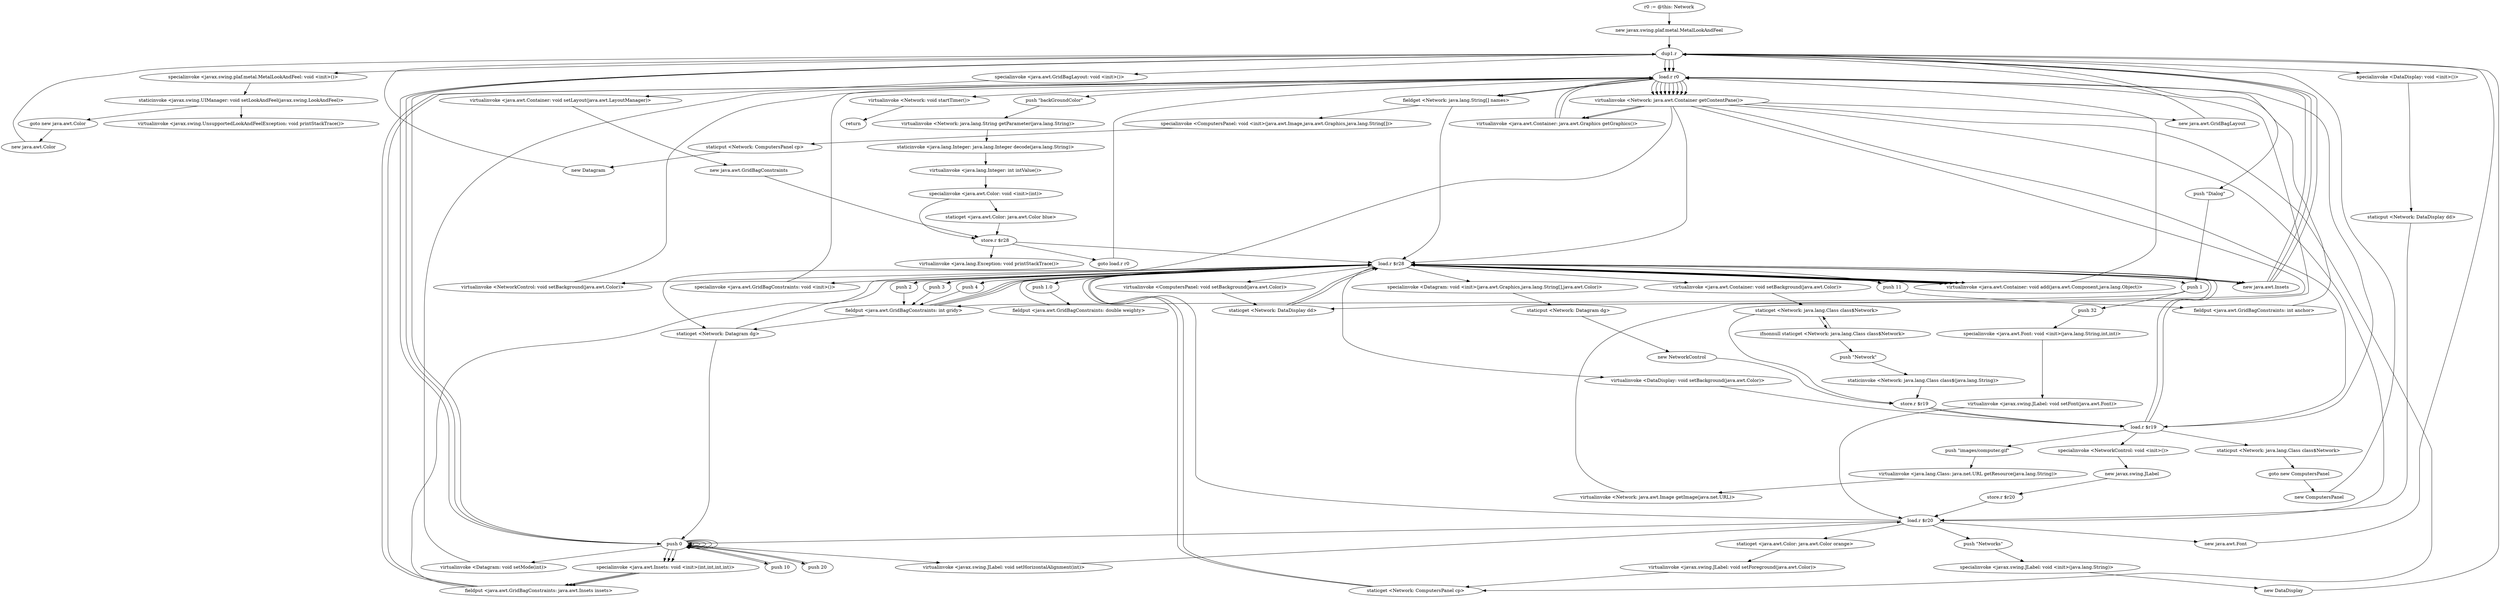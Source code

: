 digraph "" {
    "r0 := @this: Network"
    "new javax.swing.plaf.metal.MetalLookAndFeel"
    "r0 := @this: Network"->"new javax.swing.plaf.metal.MetalLookAndFeel";
    "dup1.r"
    "new javax.swing.plaf.metal.MetalLookAndFeel"->"dup1.r";
    "specialinvoke <javax.swing.plaf.metal.MetalLookAndFeel: void <init>()>"
    "dup1.r"->"specialinvoke <javax.swing.plaf.metal.MetalLookAndFeel: void <init>()>";
    "staticinvoke <javax.swing.UIManager: void setLookAndFeel(javax.swing.LookAndFeel)>"
    "specialinvoke <javax.swing.plaf.metal.MetalLookAndFeel: void <init>()>"->"staticinvoke <javax.swing.UIManager: void setLookAndFeel(javax.swing.LookAndFeel)>";
    "goto new java.awt.Color"
    "staticinvoke <javax.swing.UIManager: void setLookAndFeel(javax.swing.LookAndFeel)>"->"goto new java.awt.Color";
    "new java.awt.Color"
    "goto new java.awt.Color"->"new java.awt.Color";
    "new java.awt.Color"->"dup1.r";
    "load.r r0"
    "dup1.r"->"load.r r0";
    "push \"backGroundColor\""
    "load.r r0"->"push \"backGroundColor\"";
    "virtualinvoke <Network: java.lang.String getParameter(java.lang.String)>"
    "push \"backGroundColor\""->"virtualinvoke <Network: java.lang.String getParameter(java.lang.String)>";
    "staticinvoke <java.lang.Integer: java.lang.Integer decode(java.lang.String)>"
    "virtualinvoke <Network: java.lang.String getParameter(java.lang.String)>"->"staticinvoke <java.lang.Integer: java.lang.Integer decode(java.lang.String)>";
    "virtualinvoke <java.lang.Integer: int intValue()>"
    "staticinvoke <java.lang.Integer: java.lang.Integer decode(java.lang.String)>"->"virtualinvoke <java.lang.Integer: int intValue()>";
    "specialinvoke <java.awt.Color: void <init>(int)>"
    "virtualinvoke <java.lang.Integer: int intValue()>"->"specialinvoke <java.awt.Color: void <init>(int)>";
    "store.r $r28"
    "specialinvoke <java.awt.Color: void <init>(int)>"->"store.r $r28";
    "goto load.r r0"
    "store.r $r28"->"goto load.r r0";
    "goto load.r r0"->"load.r r0";
    "virtualinvoke <Network: java.awt.Container getContentPane()>"
    "load.r r0"->"virtualinvoke <Network: java.awt.Container getContentPane()>";
    "load.r $r28"
    "virtualinvoke <Network: java.awt.Container getContentPane()>"->"load.r $r28";
    "virtualinvoke <java.awt.Container: void setBackground(java.awt.Color)>"
    "load.r $r28"->"virtualinvoke <java.awt.Container: void setBackground(java.awt.Color)>";
    "staticget <Network: java.lang.Class class$Network>"
    "virtualinvoke <java.awt.Container: void setBackground(java.awt.Color)>"->"staticget <Network: java.lang.Class class$Network>";
    "ifnonnull staticget <Network: java.lang.Class class$Network>"
    "staticget <Network: java.lang.Class class$Network>"->"ifnonnull staticget <Network: java.lang.Class class$Network>";
    "push \"Network\""
    "ifnonnull staticget <Network: java.lang.Class class$Network>"->"push \"Network\"";
    "staticinvoke <Network: java.lang.Class class$(java.lang.String)>"
    "push \"Network\""->"staticinvoke <Network: java.lang.Class class$(java.lang.String)>";
    "store.r $r19"
    "staticinvoke <Network: java.lang.Class class$(java.lang.String)>"->"store.r $r19";
    "load.r $r19"
    "store.r $r19"->"load.r $r19";
    "staticput <Network: java.lang.Class class$Network>"
    "load.r $r19"->"staticput <Network: java.lang.Class class$Network>";
    "goto new ComputersPanel"
    "staticput <Network: java.lang.Class class$Network>"->"goto new ComputersPanel";
    "new ComputersPanel"
    "goto new ComputersPanel"->"new ComputersPanel";
    "new ComputersPanel"->"dup1.r";
    "dup1.r"->"load.r r0";
    "load.r r0"->"load.r $r19";
    "push \"images/computer.gif\""
    "load.r $r19"->"push \"images/computer.gif\"";
    "virtualinvoke <java.lang.Class: java.net.URL getResource(java.lang.String)>"
    "push \"images/computer.gif\""->"virtualinvoke <java.lang.Class: java.net.URL getResource(java.lang.String)>";
    "virtualinvoke <Network: java.awt.Image getImage(java.net.URL)>"
    "virtualinvoke <java.lang.Class: java.net.URL getResource(java.lang.String)>"->"virtualinvoke <Network: java.awt.Image getImage(java.net.URL)>";
    "virtualinvoke <Network: java.awt.Image getImage(java.net.URL)>"->"load.r r0";
    "load.r r0"->"virtualinvoke <Network: java.awt.Container getContentPane()>";
    "virtualinvoke <java.awt.Container: java.awt.Graphics getGraphics()>"
    "virtualinvoke <Network: java.awt.Container getContentPane()>"->"virtualinvoke <java.awt.Container: java.awt.Graphics getGraphics()>";
    "virtualinvoke <java.awt.Container: java.awt.Graphics getGraphics()>"->"load.r r0";
    "fieldget <Network: java.lang.String[] names>"
    "load.r r0"->"fieldget <Network: java.lang.String[] names>";
    "specialinvoke <ComputersPanel: void <init>(java.awt.Image,java.awt.Graphics,java.lang.String[])>"
    "fieldget <Network: java.lang.String[] names>"->"specialinvoke <ComputersPanel: void <init>(java.awt.Image,java.awt.Graphics,java.lang.String[])>";
    "staticput <Network: ComputersPanel cp>"
    "specialinvoke <ComputersPanel: void <init>(java.awt.Image,java.awt.Graphics,java.lang.String[])>"->"staticput <Network: ComputersPanel cp>";
    "new Datagram"
    "staticput <Network: ComputersPanel cp>"->"new Datagram";
    "new Datagram"->"dup1.r";
    "dup1.r"->"load.r r0";
    "load.r r0"->"virtualinvoke <Network: java.awt.Container getContentPane()>";
    "virtualinvoke <Network: java.awt.Container getContentPane()>"->"virtualinvoke <java.awt.Container: java.awt.Graphics getGraphics()>";
    "virtualinvoke <java.awt.Container: java.awt.Graphics getGraphics()>"->"load.r r0";
    "load.r r0"->"fieldget <Network: java.lang.String[] names>";
    "fieldget <Network: java.lang.String[] names>"->"load.r $r28";
    "specialinvoke <Datagram: void <init>(java.awt.Graphics,java.lang.String[],java.awt.Color)>"
    "load.r $r28"->"specialinvoke <Datagram: void <init>(java.awt.Graphics,java.lang.String[],java.awt.Color)>";
    "staticput <Network: Datagram dg>"
    "specialinvoke <Datagram: void <init>(java.awt.Graphics,java.lang.String[],java.awt.Color)>"->"staticput <Network: Datagram dg>";
    "new NetworkControl"
    "staticput <Network: Datagram dg>"->"new NetworkControl";
    "new NetworkControl"->"store.r $r19";
    "store.r $r19"->"load.r $r19";
    "specialinvoke <NetworkControl: void <init>()>"
    "load.r $r19"->"specialinvoke <NetworkControl: void <init>()>";
    "new javax.swing.JLabel"
    "specialinvoke <NetworkControl: void <init>()>"->"new javax.swing.JLabel";
    "store.r $r20"
    "new javax.swing.JLabel"->"store.r $r20";
    "load.r $r20"
    "store.r $r20"->"load.r $r20";
    "push \"Networks\""
    "load.r $r20"->"push \"Networks\"";
    "specialinvoke <javax.swing.JLabel: void <init>(java.lang.String)>"
    "push \"Networks\""->"specialinvoke <javax.swing.JLabel: void <init>(java.lang.String)>";
    "new DataDisplay"
    "specialinvoke <javax.swing.JLabel: void <init>(java.lang.String)>"->"new DataDisplay";
    "new DataDisplay"->"dup1.r";
    "specialinvoke <DataDisplay: void <init>()>"
    "dup1.r"->"specialinvoke <DataDisplay: void <init>()>";
    "staticput <Network: DataDisplay dd>"
    "specialinvoke <DataDisplay: void <init>()>"->"staticput <Network: DataDisplay dd>";
    "staticput <Network: DataDisplay dd>"->"load.r $r20";
    "push 0"
    "load.r $r20"->"push 0";
    "virtualinvoke <javax.swing.JLabel: void setHorizontalAlignment(int)>"
    "push 0"->"virtualinvoke <javax.swing.JLabel: void setHorizontalAlignment(int)>";
    "virtualinvoke <javax.swing.JLabel: void setHorizontalAlignment(int)>"->"load.r $r20";
    "new java.awt.Font"
    "load.r $r20"->"new java.awt.Font";
    "new java.awt.Font"->"dup1.r";
    "push \"Dialog\""
    "dup1.r"->"push \"Dialog\"";
    "push 1"
    "push \"Dialog\""->"push 1";
    "push 32"
    "push 1"->"push 32";
    "specialinvoke <java.awt.Font: void <init>(java.lang.String,int,int)>"
    "push 32"->"specialinvoke <java.awt.Font: void <init>(java.lang.String,int,int)>";
    "virtualinvoke <javax.swing.JLabel: void setFont(java.awt.Font)>"
    "specialinvoke <java.awt.Font: void <init>(java.lang.String,int,int)>"->"virtualinvoke <javax.swing.JLabel: void setFont(java.awt.Font)>";
    "virtualinvoke <javax.swing.JLabel: void setFont(java.awt.Font)>"->"load.r $r20";
    "staticget <java.awt.Color: java.awt.Color orange>"
    "load.r $r20"->"staticget <java.awt.Color: java.awt.Color orange>";
    "virtualinvoke <javax.swing.JLabel: void setForeground(java.awt.Color)>"
    "staticget <java.awt.Color: java.awt.Color orange>"->"virtualinvoke <javax.swing.JLabel: void setForeground(java.awt.Color)>";
    "staticget <Network: ComputersPanel cp>"
    "virtualinvoke <javax.swing.JLabel: void setForeground(java.awt.Color)>"->"staticget <Network: ComputersPanel cp>";
    "staticget <Network: ComputersPanel cp>"->"load.r $r28";
    "virtualinvoke <ComputersPanel: void setBackground(java.awt.Color)>"
    "load.r $r28"->"virtualinvoke <ComputersPanel: void setBackground(java.awt.Color)>";
    "staticget <Network: DataDisplay dd>"
    "virtualinvoke <ComputersPanel: void setBackground(java.awt.Color)>"->"staticget <Network: DataDisplay dd>";
    "staticget <Network: DataDisplay dd>"->"load.r $r28";
    "virtualinvoke <DataDisplay: void setBackground(java.awt.Color)>"
    "load.r $r28"->"virtualinvoke <DataDisplay: void setBackground(java.awt.Color)>";
    "virtualinvoke <DataDisplay: void setBackground(java.awt.Color)>"->"load.r $r19";
    "load.r $r19"->"load.r $r28";
    "virtualinvoke <NetworkControl: void setBackground(java.awt.Color)>"
    "load.r $r28"->"virtualinvoke <NetworkControl: void setBackground(java.awt.Color)>";
    "virtualinvoke <NetworkControl: void setBackground(java.awt.Color)>"->"load.r r0";
    "load.r r0"->"virtualinvoke <Network: java.awt.Container getContentPane()>";
    "new java.awt.GridBagLayout"
    "virtualinvoke <Network: java.awt.Container getContentPane()>"->"new java.awt.GridBagLayout";
    "new java.awt.GridBagLayout"->"dup1.r";
    "specialinvoke <java.awt.GridBagLayout: void <init>()>"
    "dup1.r"->"specialinvoke <java.awt.GridBagLayout: void <init>()>";
    "virtualinvoke <java.awt.Container: void setLayout(java.awt.LayoutManager)>"
    "specialinvoke <java.awt.GridBagLayout: void <init>()>"->"virtualinvoke <java.awt.Container: void setLayout(java.awt.LayoutManager)>";
    "new java.awt.GridBagConstraints"
    "virtualinvoke <java.awt.Container: void setLayout(java.awt.LayoutManager)>"->"new java.awt.GridBagConstraints";
    "new java.awt.GridBagConstraints"->"store.r $r28";
    "store.r $r28"->"load.r $r28";
    "specialinvoke <java.awt.GridBagConstraints: void <init>()>"
    "load.r $r28"->"specialinvoke <java.awt.GridBagConstraints: void <init>()>";
    "specialinvoke <java.awt.GridBagConstraints: void <init>()>"->"load.r r0";
    "load.r r0"->"virtualinvoke <Network: java.awt.Container getContentPane()>";
    "virtualinvoke <Network: java.awt.Container getContentPane()>"->"load.r $r20";
    "load.r $r20"->"load.r $r28";
    "virtualinvoke <java.awt.Container: void add(java.awt.Component,java.lang.Object)>"
    "load.r $r28"->"virtualinvoke <java.awt.Container: void add(java.awt.Component,java.lang.Object)>";
    "virtualinvoke <java.awt.Container: void add(java.awt.Component,java.lang.Object)>"->"load.r $r28";
    "load.r $r28"->"push 1";
    "fieldput <java.awt.GridBagConstraints: int gridy>"
    "push 1"->"fieldput <java.awt.GridBagConstraints: int gridy>";
    "fieldput <java.awt.GridBagConstraints: int gridy>"->"load.r $r28";
    "push 11"
    "load.r $r28"->"push 11";
    "fieldput <java.awt.GridBagConstraints: int anchor>"
    "push 11"->"fieldput <java.awt.GridBagConstraints: int anchor>";
    "fieldput <java.awt.GridBagConstraints: int anchor>"->"load.r r0";
    "load.r r0"->"virtualinvoke <Network: java.awt.Container getContentPane()>";
    "virtualinvoke <Network: java.awt.Container getContentPane()>"->"staticget <Network: ComputersPanel cp>";
    "staticget <Network: ComputersPanel cp>"->"load.r $r28";
    "load.r $r28"->"virtualinvoke <java.awt.Container: void add(java.awt.Component,java.lang.Object)>";
    "virtualinvoke <java.awt.Container: void add(java.awt.Component,java.lang.Object)>"->"load.r $r28";
    "push 2"
    "load.r $r28"->"push 2";
    "push 2"->"fieldput <java.awt.GridBagConstraints: int gridy>";
    "fieldput <java.awt.GridBagConstraints: int gridy>"->"load.r $r28";
    "new java.awt.Insets"
    "load.r $r28"->"new java.awt.Insets";
    "new java.awt.Insets"->"dup1.r";
    "dup1.r"->"push 0";
    "push 0"->"push 0";
    "push 10"
    "push 0"->"push 10";
    "push 10"->"push 0";
    "specialinvoke <java.awt.Insets: void <init>(int,int,int,int)>"
    "push 0"->"specialinvoke <java.awt.Insets: void <init>(int,int,int,int)>";
    "fieldput <java.awt.GridBagConstraints: java.awt.Insets insets>"
    "specialinvoke <java.awt.Insets: void <init>(int,int,int,int)>"->"fieldput <java.awt.GridBagConstraints: java.awt.Insets insets>";
    "fieldput <java.awt.GridBagConstraints: java.awt.Insets insets>"->"load.r r0";
    "load.r r0"->"virtualinvoke <Network: java.awt.Container getContentPane()>";
    "virtualinvoke <Network: java.awt.Container getContentPane()>"->"staticget <Network: DataDisplay dd>";
    "staticget <Network: DataDisplay dd>"->"load.r $r28";
    "load.r $r28"->"virtualinvoke <java.awt.Container: void add(java.awt.Component,java.lang.Object)>";
    "virtualinvoke <java.awt.Container: void add(java.awt.Component,java.lang.Object)>"->"load.r $r28";
    "load.r $r28"->"new java.awt.Insets";
    "new java.awt.Insets"->"dup1.r";
    "dup1.r"->"push 0";
    "push 0"->"push 0";
    "push 20"
    "push 0"->"push 20";
    "push 20"->"push 0";
    "push 0"->"specialinvoke <java.awt.Insets: void <init>(int,int,int,int)>";
    "specialinvoke <java.awt.Insets: void <init>(int,int,int,int)>"->"fieldput <java.awt.GridBagConstraints: java.awt.Insets insets>";
    "fieldput <java.awt.GridBagConstraints: java.awt.Insets insets>"->"load.r $r28";
    "push 3"
    "load.r $r28"->"push 3";
    "push 3"->"fieldput <java.awt.GridBagConstraints: int gridy>";
    "staticget <Network: Datagram dg>"
    "fieldput <java.awt.GridBagConstraints: int gridy>"->"staticget <Network: Datagram dg>";
    "staticget <Network: Datagram dg>"->"push 0";
    "virtualinvoke <Datagram: void setMode(int)>"
    "push 0"->"virtualinvoke <Datagram: void setMode(int)>";
    "virtualinvoke <Datagram: void setMode(int)>"->"load.r r0";
    "load.r r0"->"virtualinvoke <Network: java.awt.Container getContentPane()>";
    "virtualinvoke <Network: java.awt.Container getContentPane()>"->"staticget <Network: Datagram dg>";
    "staticget <Network: Datagram dg>"->"load.r $r28";
    "load.r $r28"->"virtualinvoke <java.awt.Container: void add(java.awt.Component,java.lang.Object)>";
    "virtualinvoke <java.awt.Container: void add(java.awt.Component,java.lang.Object)>"->"load.r $r28";
    "push 4"
    "load.r $r28"->"push 4";
    "push 4"->"fieldput <java.awt.GridBagConstraints: int gridy>";
    "fieldput <java.awt.GridBagConstraints: int gridy>"->"load.r $r28";
    "push 1.0"
    "load.r $r28"->"push 1.0";
    "fieldput <java.awt.GridBagConstraints: double weighty>"
    "push 1.0"->"fieldput <java.awt.GridBagConstraints: double weighty>";
    "fieldput <java.awt.GridBagConstraints: double weighty>"->"load.r $r28";
    "load.r $r28"->"new java.awt.Insets";
    "new java.awt.Insets"->"dup1.r";
    "dup1.r"->"push 0";
    "push 0"->"push 0";
    "push 0"->"push 0";
    "push 0"->"push 0";
    "push 0"->"specialinvoke <java.awt.Insets: void <init>(int,int,int,int)>";
    "specialinvoke <java.awt.Insets: void <init>(int,int,int,int)>"->"fieldput <java.awt.GridBagConstraints: java.awt.Insets insets>";
    "fieldput <java.awt.GridBagConstraints: java.awt.Insets insets>"->"load.r r0";
    "load.r r0"->"virtualinvoke <Network: java.awt.Container getContentPane()>";
    "virtualinvoke <Network: java.awt.Container getContentPane()>"->"load.r $r19";
    "load.r $r19"->"load.r $r28";
    "load.r $r28"->"virtualinvoke <java.awt.Container: void add(java.awt.Component,java.lang.Object)>";
    "virtualinvoke <java.awt.Container: void add(java.awt.Component,java.lang.Object)>"->"load.r r0";
    "virtualinvoke <Network: void startTimer()>"
    "load.r r0"->"virtualinvoke <Network: void startTimer()>";
    "return"
    "virtualinvoke <Network: void startTimer()>"->"return";
    "ifnonnull staticget <Network: java.lang.Class class$Network>"->"staticget <Network: java.lang.Class class$Network>";
    "staticget <Network: java.lang.Class class$Network>"->"store.r $r19";
    "staticget <java.awt.Color: java.awt.Color blue>"
    "specialinvoke <java.awt.Color: void <init>(int)>"->"staticget <java.awt.Color: java.awt.Color blue>";
    "staticget <java.awt.Color: java.awt.Color blue>"->"store.r $r28";
    "virtualinvoke <java.lang.Exception: void printStackTrace()>"
    "store.r $r28"->"virtualinvoke <java.lang.Exception: void printStackTrace()>";
    "virtualinvoke <javax.swing.UnsupportedLookAndFeelException: void printStackTrace()>"
    "staticinvoke <javax.swing.UIManager: void setLookAndFeel(javax.swing.LookAndFeel)>"->"virtualinvoke <javax.swing.UnsupportedLookAndFeelException: void printStackTrace()>";
}
